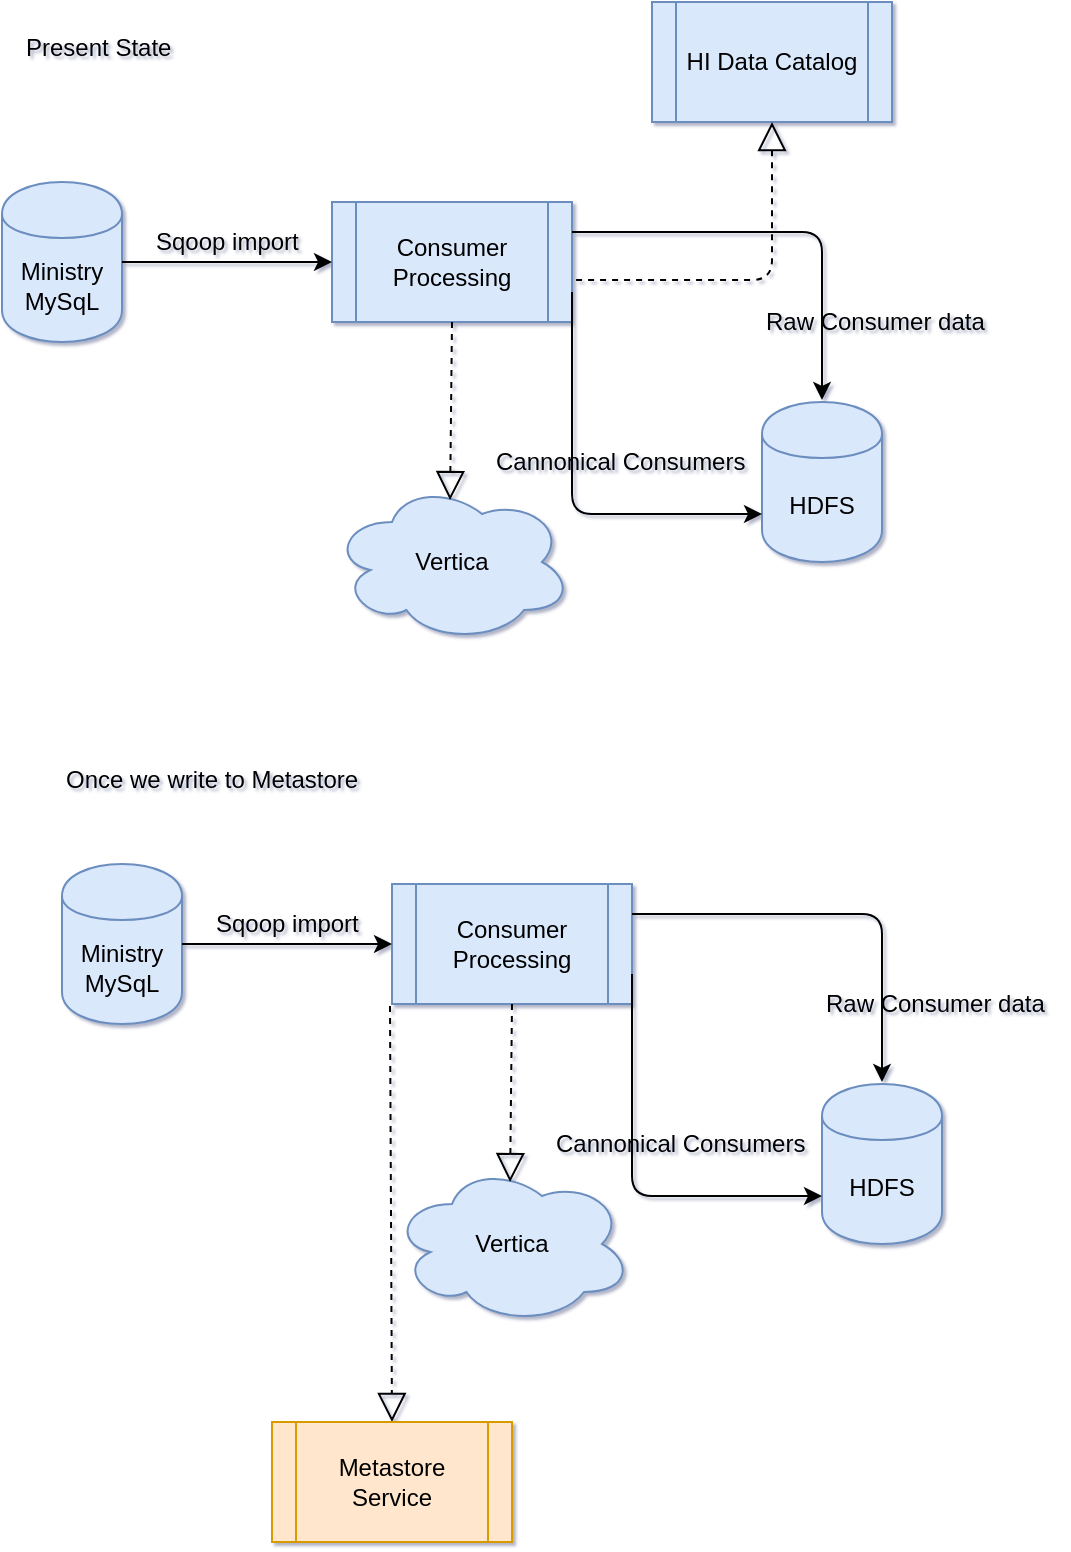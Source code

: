 <mxfile version="10.6.5" type="github"><diagram id="cBzbWPCpr8HQmZpk-SRB" name="Page-1"><mxGraphModel dx="1592" dy="816" grid="1" gridSize="10" guides="1" tooltips="1" connect="1" arrows="1" fold="1" page="1" pageScale="1" pageWidth="850" pageHeight="1100" background="none" math="0" shadow="1"><root><mxCell id="0"/><mxCell id="1" parent="0"/><mxCell id="ITNsqSs-Amt7kljYX6u0-1" value="Ministry MySqL" style="shape=cylinder;whiteSpace=wrap;html=1;boundedLbl=1;backgroundOutline=1;fillColor=#dae8fc;strokeColor=#6c8ebf;" vertex="1" parent="1"><mxGeometry x="70" y="100" width="60" height="80" as="geometry"/></mxCell><mxCell id="ITNsqSs-Amt7kljYX6u0-2" value="Consumer Processing" style="shape=process;whiteSpace=wrap;html=1;backgroundOutline=1;fillColor=#dae8fc;strokeColor=#6c8ebf;" vertex="1" parent="1"><mxGeometry x="235" y="110" width="120" height="60" as="geometry"/></mxCell><mxCell id="ITNsqSs-Amt7kljYX6u0-3" value="HDFS" style="shape=cylinder;whiteSpace=wrap;html=1;boundedLbl=1;backgroundOutline=1;fillColor=#dae8fc;strokeColor=#6c8ebf;" vertex="1" parent="1"><mxGeometry x="450" y="210" width="60" height="80" as="geometry"/></mxCell><mxCell id="ITNsqSs-Amt7kljYX6u0-4" value="" style="endArrow=classic;html=1;exitX=1;exitY=0.5;exitDx=0;exitDy=0;entryX=0;entryY=0.5;entryDx=0;entryDy=0;" edge="1" parent="1" source="ITNsqSs-Amt7kljYX6u0-1" target="ITNsqSs-Amt7kljYX6u0-2"><mxGeometry width="50" height="50" relative="1" as="geometry"><mxPoint x="140" y="160" as="sourcePoint"/><mxPoint x="190" y="110" as="targetPoint"/></mxGeometry></mxCell><mxCell id="ITNsqSs-Amt7kljYX6u0-5" value="" style="endArrow=classic;html=1;exitX=1;exitY=0.25;exitDx=0;exitDy=0;" edge="1" parent="1" source="ITNsqSs-Amt7kljYX6u0-2"><mxGeometry width="50" height="50" relative="1" as="geometry"><mxPoint x="375" y="160" as="sourcePoint"/><mxPoint x="480" y="209" as="targetPoint"/><Array as="points"><mxPoint x="480" y="125"/></Array></mxGeometry></mxCell><mxCell id="ITNsqSs-Amt7kljYX6u0-6" value="" style="endArrow=classic;html=1;entryX=0;entryY=0.7;entryDx=0;entryDy=0;exitX=1;exitY=0.75;exitDx=0;exitDy=0;" edge="1" parent="1" source="ITNsqSs-Amt7kljYX6u0-2" target="ITNsqSs-Amt7kljYX6u0-3"><mxGeometry width="50" height="50" relative="1" as="geometry"><mxPoint x="505" y="250" as="sourcePoint"/><mxPoint x="455" y="140" as="targetPoint"/><Array as="points"><mxPoint x="355" y="266"/></Array></mxGeometry></mxCell><mxCell id="ITNsqSs-Amt7kljYX6u0-7" value="Vertica" style="ellipse;shape=cloud;whiteSpace=wrap;html=1;fillColor=#dae8fc;strokeColor=#6c8ebf;" vertex="1" parent="1"><mxGeometry x="235" y="250" width="120" height="80" as="geometry"/></mxCell><mxCell id="ITNsqSs-Amt7kljYX6u0-9" value="Sqoop import" style="text;html=1;resizable=0;points=[];autosize=1;align=left;verticalAlign=top;spacingTop=-4;" vertex="1" parent="1"><mxGeometry x="145" y="120" width="90" height="20" as="geometry"/></mxCell><mxCell id="ITNsqSs-Amt7kljYX6u0-10" value="Raw Consumer data" style="text;html=1;resizable=0;points=[];autosize=1;align=left;verticalAlign=top;spacingTop=-4;" vertex="1" parent="1"><mxGeometry x="450" y="160" width="120" height="20" as="geometry"/></mxCell><mxCell id="ITNsqSs-Amt7kljYX6u0-11" value="Cannonical Consumers&amp;nbsp;" style="text;html=1;resizable=0;points=[];autosize=1;align=left;verticalAlign=top;spacingTop=-4;" vertex="1" parent="1"><mxGeometry x="315" y="230" width="140" height="20" as="geometry"/></mxCell><mxCell id="ITNsqSs-Amt7kljYX6u0-13" value="&lt;span&gt;HI Data Catalog&lt;/span&gt;" style="shape=process;whiteSpace=wrap;html=1;backgroundOutline=1;fillColor=#dae8fc;strokeColor=#6c8ebf;" vertex="1" parent="1"><mxGeometry x="395" y="10" width="120" height="60" as="geometry"/></mxCell><mxCell id="ITNsqSs-Amt7kljYX6u0-22" value="" style="endArrow=block;dashed=1;endFill=0;endSize=12;html=1;exitX=0.5;exitY=1;exitDx=0;exitDy=0;entryX=0.492;entryY=0.113;entryDx=0;entryDy=0;entryPerimeter=0;" edge="1" parent="1" source="ITNsqSs-Amt7kljYX6u0-2" target="ITNsqSs-Amt7kljYX6u0-7"><mxGeometry width="160" relative="1" as="geometry"><mxPoint x="105" y="220" as="sourcePoint"/><mxPoint x="265" y="220" as="targetPoint"/></mxGeometry></mxCell><mxCell id="ITNsqSs-Amt7kljYX6u0-23" value="" style="endArrow=block;dashed=1;endFill=0;endSize=12;html=1;exitX=1.017;exitY=0.65;exitDx=0;exitDy=0;exitPerimeter=0;entryX=0.5;entryY=1;entryDx=0;entryDy=0;" edge="1" parent="1" source="ITNsqSs-Amt7kljYX6u0-2" target="ITNsqSs-Amt7kljYX6u0-13"><mxGeometry width="160" relative="1" as="geometry"><mxPoint x="475" y="120" as="sourcePoint"/><mxPoint x="635" y="120" as="targetPoint"/><Array as="points"><mxPoint x="455" y="149"/></Array></mxGeometry></mxCell><mxCell id="ITNsqSs-Amt7kljYX6u0-32" value="Ministry MySqL" style="shape=cylinder;whiteSpace=wrap;html=1;boundedLbl=1;backgroundOutline=1;fillColor=#dae8fc;strokeColor=#6c8ebf;" vertex="1" parent="1"><mxGeometry x="100" y="441" width="60" height="80" as="geometry"/></mxCell><mxCell id="ITNsqSs-Amt7kljYX6u0-33" value="Consumer Processing" style="shape=process;whiteSpace=wrap;html=1;backgroundOutline=1;fillColor=#dae8fc;strokeColor=#6c8ebf;" vertex="1" parent="1"><mxGeometry x="265" y="451" width="120" height="60" as="geometry"/></mxCell><mxCell id="ITNsqSs-Amt7kljYX6u0-34" value="HDFS" style="shape=cylinder;whiteSpace=wrap;html=1;boundedLbl=1;backgroundOutline=1;fillColor=#dae8fc;strokeColor=#6c8ebf;" vertex="1" parent="1"><mxGeometry x="480" y="551" width="60" height="80" as="geometry"/></mxCell><mxCell id="ITNsqSs-Amt7kljYX6u0-35" value="" style="endArrow=classic;html=1;exitX=1;exitY=0.5;exitDx=0;exitDy=0;entryX=0;entryY=0.5;entryDx=0;entryDy=0;" edge="1" parent="1" source="ITNsqSs-Amt7kljYX6u0-32" target="ITNsqSs-Amt7kljYX6u0-33"><mxGeometry width="50" height="50" relative="1" as="geometry"><mxPoint x="170" y="501" as="sourcePoint"/><mxPoint x="220" y="451" as="targetPoint"/></mxGeometry></mxCell><mxCell id="ITNsqSs-Amt7kljYX6u0-36" value="" style="endArrow=classic;html=1;exitX=1;exitY=0.25;exitDx=0;exitDy=0;" edge="1" parent="1" source="ITNsqSs-Amt7kljYX6u0-33"><mxGeometry width="50" height="50" relative="1" as="geometry"><mxPoint x="405" y="501" as="sourcePoint"/><mxPoint x="510" y="550" as="targetPoint"/><Array as="points"><mxPoint x="510" y="466"/></Array></mxGeometry></mxCell><mxCell id="ITNsqSs-Amt7kljYX6u0-37" value="" style="endArrow=classic;html=1;entryX=0;entryY=0.7;entryDx=0;entryDy=0;exitX=1;exitY=0.75;exitDx=0;exitDy=0;" edge="1" parent="1" source="ITNsqSs-Amt7kljYX6u0-33" target="ITNsqSs-Amt7kljYX6u0-34"><mxGeometry width="50" height="50" relative="1" as="geometry"><mxPoint x="535" y="591" as="sourcePoint"/><mxPoint x="485" y="481" as="targetPoint"/><Array as="points"><mxPoint x="385" y="607"/></Array></mxGeometry></mxCell><mxCell id="ITNsqSs-Amt7kljYX6u0-38" value="Vertica" style="ellipse;shape=cloud;whiteSpace=wrap;html=1;fillColor=#dae8fc;strokeColor=#6c8ebf;" vertex="1" parent="1"><mxGeometry x="265" y="591" width="120" height="80" as="geometry"/></mxCell><mxCell id="ITNsqSs-Amt7kljYX6u0-39" value="Sqoop import" style="text;html=1;resizable=0;points=[];autosize=1;align=left;verticalAlign=top;spacingTop=-4;" vertex="1" parent="1"><mxGeometry x="175" y="461" width="90" height="20" as="geometry"/></mxCell><mxCell id="ITNsqSs-Amt7kljYX6u0-40" value="Raw Consumer data" style="text;html=1;resizable=0;points=[];autosize=1;align=left;verticalAlign=top;spacingTop=-4;" vertex="1" parent="1"><mxGeometry x="480" y="501" width="120" height="20" as="geometry"/></mxCell><mxCell id="ITNsqSs-Amt7kljYX6u0-41" value="Cannonical Consumers&amp;nbsp;" style="text;html=1;resizable=0;points=[];autosize=1;align=left;verticalAlign=top;spacingTop=-4;" vertex="1" parent="1"><mxGeometry x="345" y="571" width="140" height="20" as="geometry"/></mxCell><mxCell id="ITNsqSs-Amt7kljYX6u0-43" value="" style="endArrow=block;dashed=1;endFill=0;endSize=12;html=1;exitX=0.5;exitY=1;exitDx=0;exitDy=0;entryX=0.492;entryY=0.113;entryDx=0;entryDy=0;entryPerimeter=0;" edge="1" parent="1" source="ITNsqSs-Amt7kljYX6u0-33" target="ITNsqSs-Amt7kljYX6u0-38"><mxGeometry width="160" relative="1" as="geometry"><mxPoint x="135" y="561" as="sourcePoint"/><mxPoint x="295" y="561" as="targetPoint"/></mxGeometry></mxCell><mxCell id="ITNsqSs-Amt7kljYX6u0-45" value="" style="endArrow=block;dashed=1;endFill=0;endSize=12;html=1;entryX=0.5;entryY=0;entryDx=0;entryDy=0;" edge="1" parent="1" target="ITNsqSs-Amt7kljYX6u0-46"><mxGeometry width="160" relative="1" as="geometry"><mxPoint x="264" y="512" as="sourcePoint"/><mxPoint x="264" y="719" as="targetPoint"/></mxGeometry></mxCell><mxCell id="ITNsqSs-Amt7kljYX6u0-46" value="&lt;span&gt;Metastore Service&lt;/span&gt;" style="shape=process;whiteSpace=wrap;html=1;backgroundOutline=1;fillColor=#ffe6cc;strokeColor=#d79b00;" vertex="1" parent="1"><mxGeometry x="205" y="720" width="120" height="60" as="geometry"/></mxCell><mxCell id="ITNsqSs-Amt7kljYX6u0-47" value="Present State" style="text;html=1;resizable=0;points=[];autosize=1;align=left;verticalAlign=top;spacingTop=-4;" vertex="1" parent="1"><mxGeometry x="80" y="23" width="90" height="20" as="geometry"/></mxCell><mxCell id="ITNsqSs-Amt7kljYX6u0-48" value="Once we write to Metastore" style="text;html=1;resizable=0;points=[];autosize=1;align=left;verticalAlign=top;spacingTop=-4;" vertex="1" parent="1"><mxGeometry x="100" y="389" width="160" height="20" as="geometry"/></mxCell></root></mxGraphModel></diagram></mxfile>
